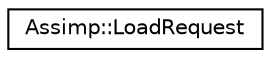 digraph "Graphical Class Hierarchy"
{
  edge [fontname="Helvetica",fontsize="10",labelfontname="Helvetica",labelfontsize="10"];
  node [fontname="Helvetica",fontsize="10",shape=record];
  rankdir="LR";
  Node1 [label="Assimp::LoadRequest",height=0.2,width=0.4,color="black", fillcolor="white", style="filled",URL="$struct_assimp_1_1_load_request.html"];
}
